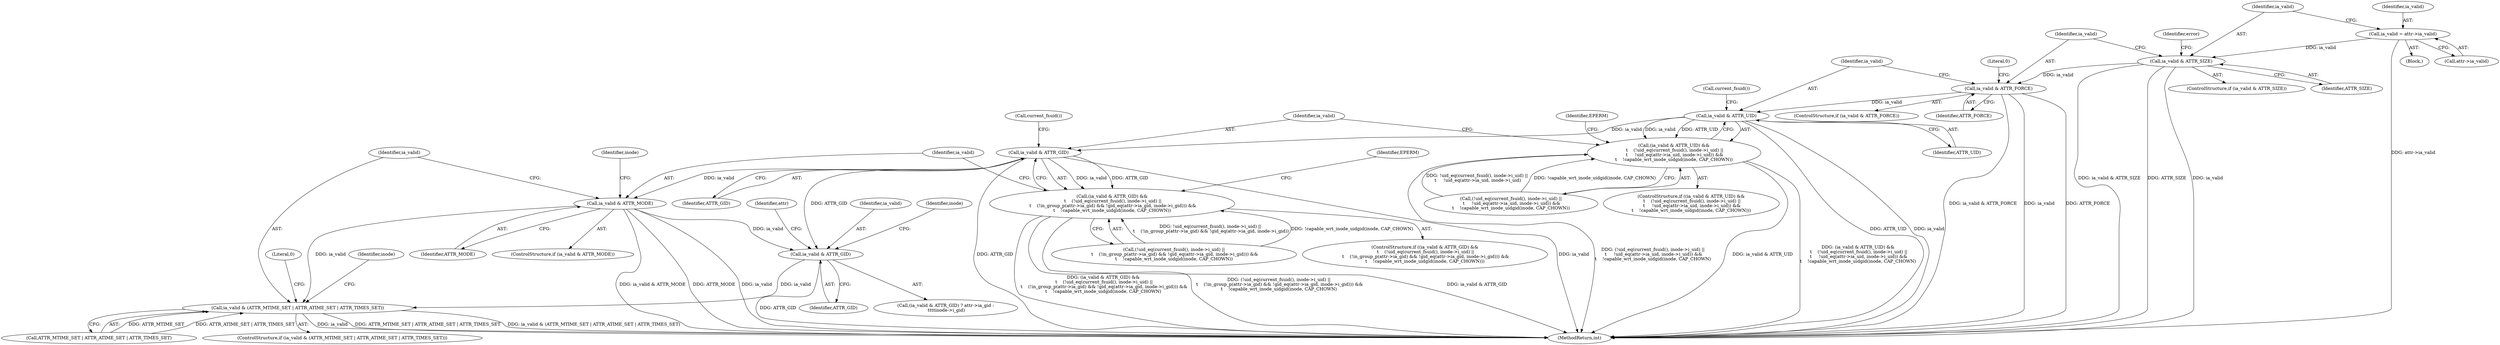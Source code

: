 digraph "0_linux_23adbe12ef7d3d4195e80800ab36b37bee28cd03@pointer" {
"1000112" [label="(Call,ia_valid = attr->ia_valid)"];
"1000118" [label="(Call,ia_valid & ATTR_SIZE)"];
"1000135" [label="(Call,ia_valid & ATTR_FORCE)"];
"1000142" [label="(Call,ia_valid & ATTR_UID)"];
"1000141" [label="(Call,(ia_valid & ATTR_UID) &&\n \t    (!uid_eq(current_fsuid(), inode->i_uid) ||\n \t     !uid_eq(attr->ia_uid, inode->i_uid)) &&\n\t    !capable_wrt_inode_uidgid(inode, CAP_CHOWN))"];
"1000170" [label="(Call,ia_valid & ATTR_GID)"];
"1000169" [label="(Call,(ia_valid & ATTR_GID) &&\n \t    (!uid_eq(current_fsuid(), inode->i_uid) ||\n \t    (!in_group_p(attr->ia_gid) && !gid_eq(attr->ia_gid, inode->i_gid))) &&\n\t    !capable_wrt_inode_uidgid(inode, CAP_CHOWN))"];
"1000203" [label="(Call,ia_valid & ATTR_MODE)"];
"1000219" [label="(Call,ia_valid & ATTR_GID)"];
"1000238" [label="(Call,ia_valid & (ATTR_MTIME_SET | ATTR_ATIME_SET | ATTR_TIMES_SET))"];
"1000249" [label="(Identifier,inode)"];
"1000118" [label="(Call,ia_valid & ATTR_SIZE)"];
"1000238" [label="(Call,ia_valid & (ATTR_MTIME_SET | ATTR_ATIME_SET | ATTR_TIMES_SET))"];
"1000226" [label="(Identifier,inode)"];
"1000205" [label="(Identifier,ATTR_MODE)"];
"1000113" [label="(Identifier,ia_valid)"];
"1000124" [label="(Identifier,error)"];
"1000145" [label="(Call,(!uid_eq(current_fsuid(), inode->i_uid) ||\n \t     !uid_eq(attr->ia_uid, inode->i_uid)) &&\n\t    !capable_wrt_inode_uidgid(inode, CAP_CHOWN))"];
"1000171" [label="(Identifier,ia_valid)"];
"1000143" [label="(Identifier,ia_valid)"];
"1000142" [label="(Call,ia_valid & ATTR_UID)"];
"1000135" [label="(Call,ia_valid & ATTR_FORCE)"];
"1000170" [label="(Call,ia_valid & ATTR_GID)"];
"1000120" [label="(Identifier,ATTR_SIZE)"];
"1000219" [label="(Call,ia_valid & ATTR_GID)"];
"1000237" [label="(ControlStructure,if (ia_valid & (ATTR_MTIME_SET | ATTR_ATIME_SET | ATTR_TIMES_SET)))"];
"1000136" [label="(Identifier,ia_valid)"];
"1000210" [label="(Identifier,inode)"];
"1000114" [label="(Call,attr->ia_valid)"];
"1000201" [label="(Identifier,EPERM)"];
"1000141" [label="(Call,(ia_valid & ATTR_UID) &&\n \t    (!uid_eq(current_fsuid(), inode->i_uid) ||\n \t     !uid_eq(attr->ia_uid, inode->i_uid)) &&\n\t    !capable_wrt_inode_uidgid(inode, CAP_CHOWN))"];
"1000177" [label="(Call,current_fsuid())"];
"1000119" [label="(Identifier,ia_valid)"];
"1000203" [label="(Call,ia_valid & ATTR_MODE)"];
"1000172" [label="(Identifier,ATTR_GID)"];
"1000202" [label="(ControlStructure,if (ia_valid & ATTR_MODE))"];
"1000223" [label="(Identifier,attr)"];
"1000240" [label="(Call,ATTR_MTIME_SET | ATTR_ATIME_SET | ATTR_TIMES_SET)"];
"1000254" [label="(Literal,0)"];
"1000255" [label="(MethodReturn,int)"];
"1000218" [label="(Call,(ia_valid & ATTR_GID) ? attr->ia_gid :\n \t\t\t\tinode->i_gid)"];
"1000169" [label="(Call,(ia_valid & ATTR_GID) &&\n \t    (!uid_eq(current_fsuid(), inode->i_uid) ||\n \t    (!in_group_p(attr->ia_gid) && !gid_eq(attr->ia_gid, inode->i_gid))) &&\n\t    !capable_wrt_inode_uidgid(inode, CAP_CHOWN))"];
"1000220" [label="(Identifier,ia_valid)"];
"1000173" [label="(Call,(!uid_eq(current_fsuid(), inode->i_uid) ||\n \t    (!in_group_p(attr->ia_gid) && !gid_eq(attr->ia_gid, inode->i_gid))) &&\n\t    !capable_wrt_inode_uidgid(inode, CAP_CHOWN))"];
"1000139" [label="(Literal,0)"];
"1000140" [label="(ControlStructure,if ((ia_valid & ATTR_UID) &&\n \t    (!uid_eq(current_fsuid(), inode->i_uid) ||\n \t     !uid_eq(attr->ia_uid, inode->i_uid)) &&\n\t    !capable_wrt_inode_uidgid(inode, CAP_CHOWN)))"];
"1000137" [label="(Identifier,ATTR_FORCE)"];
"1000117" [label="(ControlStructure,if (ia_valid & ATTR_SIZE))"];
"1000167" [label="(Identifier,EPERM)"];
"1000221" [label="(Identifier,ATTR_GID)"];
"1000112" [label="(Call,ia_valid = attr->ia_valid)"];
"1000110" [label="(Block,)"];
"1000168" [label="(ControlStructure,if ((ia_valid & ATTR_GID) &&\n \t    (!uid_eq(current_fsuid(), inode->i_uid) ||\n \t    (!in_group_p(attr->ia_gid) && !gid_eq(attr->ia_gid, inode->i_gid))) &&\n\t    !capable_wrt_inode_uidgid(inode, CAP_CHOWN)))"];
"1000144" [label="(Identifier,ATTR_UID)"];
"1000149" [label="(Call,current_fsuid())"];
"1000204" [label="(Identifier,ia_valid)"];
"1000134" [label="(ControlStructure,if (ia_valid & ATTR_FORCE))"];
"1000239" [label="(Identifier,ia_valid)"];
"1000112" -> "1000110"  [label="AST: "];
"1000112" -> "1000114"  [label="CFG: "];
"1000113" -> "1000112"  [label="AST: "];
"1000114" -> "1000112"  [label="AST: "];
"1000119" -> "1000112"  [label="CFG: "];
"1000112" -> "1000255"  [label="DDG: attr->ia_valid"];
"1000112" -> "1000118"  [label="DDG: ia_valid"];
"1000118" -> "1000117"  [label="AST: "];
"1000118" -> "1000120"  [label="CFG: "];
"1000119" -> "1000118"  [label="AST: "];
"1000120" -> "1000118"  [label="AST: "];
"1000124" -> "1000118"  [label="CFG: "];
"1000136" -> "1000118"  [label="CFG: "];
"1000118" -> "1000255"  [label="DDG: ia_valid & ATTR_SIZE"];
"1000118" -> "1000255"  [label="DDG: ATTR_SIZE"];
"1000118" -> "1000255"  [label="DDG: ia_valid"];
"1000118" -> "1000135"  [label="DDG: ia_valid"];
"1000135" -> "1000134"  [label="AST: "];
"1000135" -> "1000137"  [label="CFG: "];
"1000136" -> "1000135"  [label="AST: "];
"1000137" -> "1000135"  [label="AST: "];
"1000139" -> "1000135"  [label="CFG: "];
"1000143" -> "1000135"  [label="CFG: "];
"1000135" -> "1000255"  [label="DDG: ia_valid & ATTR_FORCE"];
"1000135" -> "1000255"  [label="DDG: ia_valid"];
"1000135" -> "1000255"  [label="DDG: ATTR_FORCE"];
"1000135" -> "1000142"  [label="DDG: ia_valid"];
"1000142" -> "1000141"  [label="AST: "];
"1000142" -> "1000144"  [label="CFG: "];
"1000143" -> "1000142"  [label="AST: "];
"1000144" -> "1000142"  [label="AST: "];
"1000149" -> "1000142"  [label="CFG: "];
"1000141" -> "1000142"  [label="CFG: "];
"1000142" -> "1000255"  [label="DDG: ATTR_UID"];
"1000142" -> "1000255"  [label="DDG: ia_valid"];
"1000142" -> "1000141"  [label="DDG: ia_valid"];
"1000142" -> "1000141"  [label="DDG: ATTR_UID"];
"1000142" -> "1000170"  [label="DDG: ia_valid"];
"1000141" -> "1000140"  [label="AST: "];
"1000141" -> "1000145"  [label="CFG: "];
"1000145" -> "1000141"  [label="AST: "];
"1000167" -> "1000141"  [label="CFG: "];
"1000171" -> "1000141"  [label="CFG: "];
"1000141" -> "1000255"  [label="DDG: ia_valid & ATTR_UID"];
"1000141" -> "1000255"  [label="DDG: (ia_valid & ATTR_UID) &&\n \t    (!uid_eq(current_fsuid(), inode->i_uid) ||\n \t     !uid_eq(attr->ia_uid, inode->i_uid)) &&\n\t    !capable_wrt_inode_uidgid(inode, CAP_CHOWN)"];
"1000141" -> "1000255"  [label="DDG: (!uid_eq(current_fsuid(), inode->i_uid) ||\n \t     !uid_eq(attr->ia_uid, inode->i_uid)) &&\n\t    !capable_wrt_inode_uidgid(inode, CAP_CHOWN)"];
"1000145" -> "1000141"  [label="DDG: !uid_eq(current_fsuid(), inode->i_uid) ||\n \t     !uid_eq(attr->ia_uid, inode->i_uid)"];
"1000145" -> "1000141"  [label="DDG: !capable_wrt_inode_uidgid(inode, CAP_CHOWN)"];
"1000170" -> "1000169"  [label="AST: "];
"1000170" -> "1000172"  [label="CFG: "];
"1000171" -> "1000170"  [label="AST: "];
"1000172" -> "1000170"  [label="AST: "];
"1000177" -> "1000170"  [label="CFG: "];
"1000169" -> "1000170"  [label="CFG: "];
"1000170" -> "1000255"  [label="DDG: ATTR_GID"];
"1000170" -> "1000255"  [label="DDG: ia_valid"];
"1000170" -> "1000169"  [label="DDG: ia_valid"];
"1000170" -> "1000169"  [label="DDG: ATTR_GID"];
"1000170" -> "1000203"  [label="DDG: ia_valid"];
"1000170" -> "1000219"  [label="DDG: ATTR_GID"];
"1000169" -> "1000168"  [label="AST: "];
"1000169" -> "1000173"  [label="CFG: "];
"1000173" -> "1000169"  [label="AST: "];
"1000201" -> "1000169"  [label="CFG: "];
"1000204" -> "1000169"  [label="CFG: "];
"1000169" -> "1000255"  [label="DDG: (ia_valid & ATTR_GID) &&\n \t    (!uid_eq(current_fsuid(), inode->i_uid) ||\n \t    (!in_group_p(attr->ia_gid) && !gid_eq(attr->ia_gid, inode->i_gid))) &&\n\t    !capable_wrt_inode_uidgid(inode, CAP_CHOWN)"];
"1000169" -> "1000255"  [label="DDG: (!uid_eq(current_fsuid(), inode->i_uid) ||\n \t    (!in_group_p(attr->ia_gid) && !gid_eq(attr->ia_gid, inode->i_gid))) &&\n\t    !capable_wrt_inode_uidgid(inode, CAP_CHOWN)"];
"1000169" -> "1000255"  [label="DDG: ia_valid & ATTR_GID"];
"1000173" -> "1000169"  [label="DDG: !uid_eq(current_fsuid(), inode->i_uid) ||\n \t    (!in_group_p(attr->ia_gid) && !gid_eq(attr->ia_gid, inode->i_gid))"];
"1000173" -> "1000169"  [label="DDG: !capable_wrt_inode_uidgid(inode, CAP_CHOWN)"];
"1000203" -> "1000202"  [label="AST: "];
"1000203" -> "1000205"  [label="CFG: "];
"1000204" -> "1000203"  [label="AST: "];
"1000205" -> "1000203"  [label="AST: "];
"1000210" -> "1000203"  [label="CFG: "];
"1000239" -> "1000203"  [label="CFG: "];
"1000203" -> "1000255"  [label="DDG: ia_valid & ATTR_MODE"];
"1000203" -> "1000255"  [label="DDG: ATTR_MODE"];
"1000203" -> "1000255"  [label="DDG: ia_valid"];
"1000203" -> "1000219"  [label="DDG: ia_valid"];
"1000203" -> "1000238"  [label="DDG: ia_valid"];
"1000219" -> "1000218"  [label="AST: "];
"1000219" -> "1000221"  [label="CFG: "];
"1000220" -> "1000219"  [label="AST: "];
"1000221" -> "1000219"  [label="AST: "];
"1000223" -> "1000219"  [label="CFG: "];
"1000226" -> "1000219"  [label="CFG: "];
"1000219" -> "1000255"  [label="DDG: ATTR_GID"];
"1000219" -> "1000238"  [label="DDG: ia_valid"];
"1000238" -> "1000237"  [label="AST: "];
"1000238" -> "1000240"  [label="CFG: "];
"1000239" -> "1000238"  [label="AST: "];
"1000240" -> "1000238"  [label="AST: "];
"1000249" -> "1000238"  [label="CFG: "];
"1000254" -> "1000238"  [label="CFG: "];
"1000238" -> "1000255"  [label="DDG: ia_valid"];
"1000238" -> "1000255"  [label="DDG: ATTR_MTIME_SET | ATTR_ATIME_SET | ATTR_TIMES_SET"];
"1000238" -> "1000255"  [label="DDG: ia_valid & (ATTR_MTIME_SET | ATTR_ATIME_SET | ATTR_TIMES_SET)"];
"1000240" -> "1000238"  [label="DDG: ATTR_MTIME_SET"];
"1000240" -> "1000238"  [label="DDG: ATTR_ATIME_SET | ATTR_TIMES_SET"];
}
